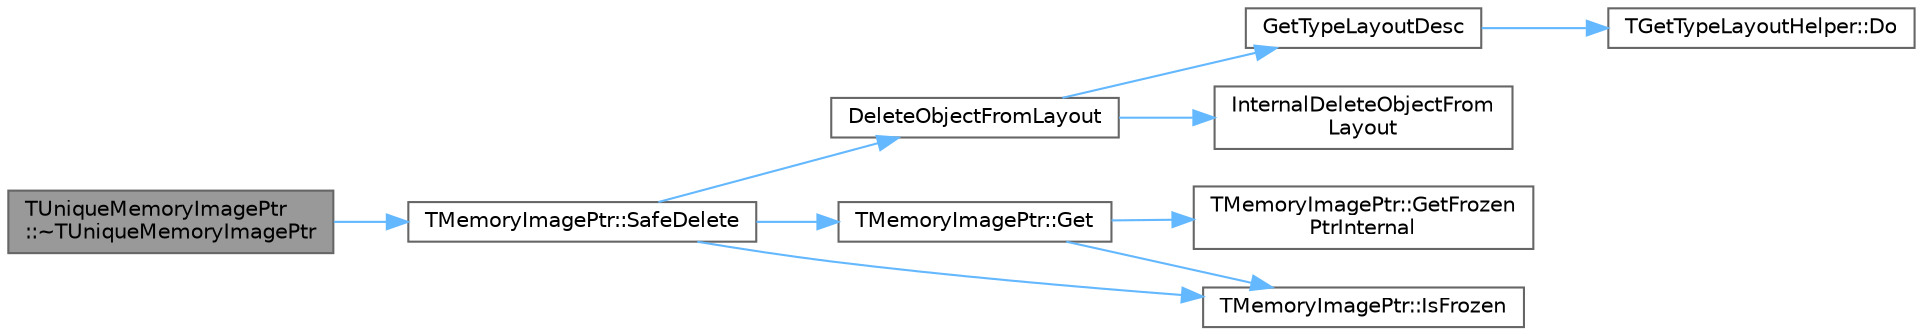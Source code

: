 digraph "TUniqueMemoryImagePtr::~TUniqueMemoryImagePtr"
{
 // INTERACTIVE_SVG=YES
 // LATEX_PDF_SIZE
  bgcolor="transparent";
  edge [fontname=Helvetica,fontsize=10,labelfontname=Helvetica,labelfontsize=10];
  node [fontname=Helvetica,fontsize=10,shape=box,height=0.2,width=0.4];
  rankdir="LR";
  Node1 [id="Node000001",label="TUniqueMemoryImagePtr\l::~TUniqueMemoryImagePtr",height=0.2,width=0.4,color="gray40", fillcolor="grey60", style="filled", fontcolor="black",tooltip=" "];
  Node1 -> Node2 [id="edge1_Node000001_Node000002",color="steelblue1",style="solid",tooltip=" "];
  Node2 [id="Node000002",label="TMemoryImagePtr::SafeDelete",height=0.2,width=0.4,color="grey40", fillcolor="white", style="filled",URL="$d3/d87/classTMemoryImagePtr.html#a24fb0d76eac9d58bb0f55de5328b979d",tooltip=" "];
  Node2 -> Node3 [id="edge2_Node000002_Node000003",color="steelblue1",style="solid",tooltip=" "];
  Node3 [id="Node000003",label="DeleteObjectFromLayout",height=0.2,width=0.4,color="grey40", fillcolor="white", style="filled",URL="$d7/d66/MemoryLayout_8h.html#a65b9987f118d07ff1b28973100634141",tooltip=" "];
  Node3 -> Node4 [id="edge3_Node000003_Node000004",color="steelblue1",style="solid",tooltip=" "];
  Node4 [id="Node000004",label="GetTypeLayoutDesc",height=0.2,width=0.4,color="grey40", fillcolor="white", style="filled",URL="$d7/d66/MemoryLayout_8h.html#a91f4a8346e3e85482c1d65ad254c8955",tooltip=" "];
  Node4 -> Node5 [id="edge4_Node000004_Node000005",color="steelblue1",style="solid",tooltip=" "];
  Node5 [id="Node000005",label="TGetTypeLayoutHelper::Do",height=0.2,width=0.4,color="grey40", fillcolor="white", style="filled",URL="$d2/da7/structTGetTypeLayoutHelper.html#ad78a462fc7b0f32fe21e020f91838267",tooltip=" "];
  Node3 -> Node6 [id="edge5_Node000003_Node000006",color="steelblue1",style="solid",tooltip=" "];
  Node6 [id="Node000006",label="InternalDeleteObjectFrom\lLayout",height=0.2,width=0.4,color="grey40", fillcolor="white", style="filled",URL="$d7/d66/MemoryLayout_8h.html#a9f3395b8366375e6bf1b79c1b8f961db",tooltip=" "];
  Node2 -> Node7 [id="edge6_Node000002_Node000007",color="steelblue1",style="solid",tooltip=" "];
  Node7 [id="Node000007",label="TMemoryImagePtr::Get",height=0.2,width=0.4,color="grey40", fillcolor="white", style="filled",URL="$d3/d87/classTMemoryImagePtr.html#a62be375285ef97a5156857f1a9a0eec5",tooltip=" "];
  Node7 -> Node8 [id="edge7_Node000007_Node000008",color="steelblue1",style="solid",tooltip=" "];
  Node8 [id="Node000008",label="TMemoryImagePtr::GetFrozen\lPtrInternal",height=0.2,width=0.4,color="grey40", fillcolor="white", style="filled",URL="$d3/d87/classTMemoryImagePtr.html#a574aafa749dfb83ac87f50d66b22150d",tooltip=" "];
  Node7 -> Node9 [id="edge8_Node000007_Node000009",color="steelblue1",style="solid",tooltip=" "];
  Node9 [id="Node000009",label="TMemoryImagePtr::IsFrozen",height=0.2,width=0.4,color="grey40", fillcolor="white", style="filled",URL="$d3/d87/classTMemoryImagePtr.html#a858b66bc94d0d7ee99ddf83514fd4826",tooltip=" "];
  Node2 -> Node9 [id="edge9_Node000002_Node000009",color="steelblue1",style="solid",tooltip=" "];
}
